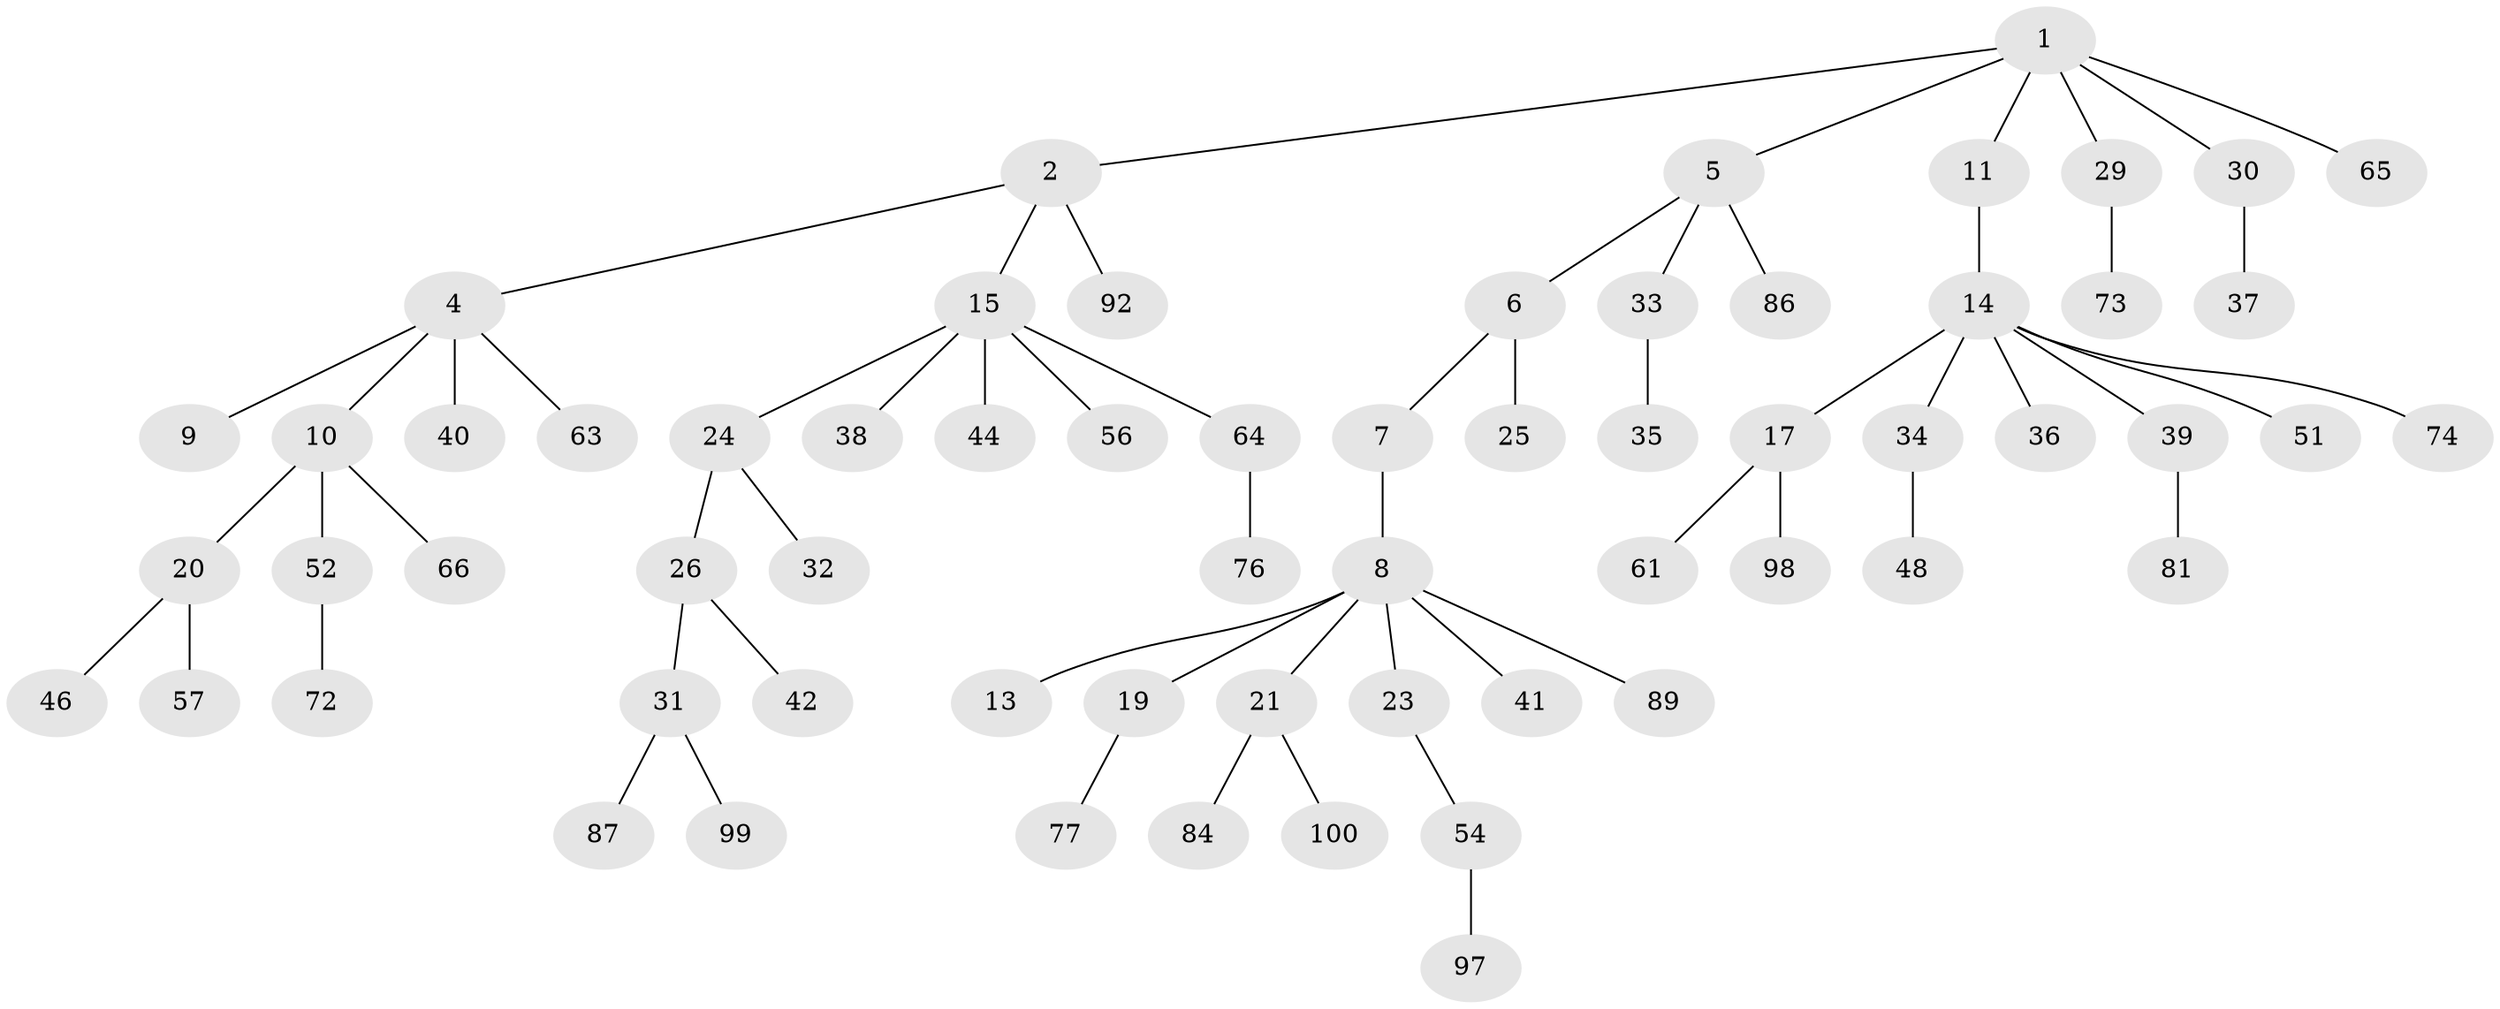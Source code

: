// original degree distribution, {3: 0.19, 4: 0.05, 5: 0.02, 6: 0.03, 1: 0.49, 2: 0.22}
// Generated by graph-tools (version 1.1) at 2025/38/02/21/25 10:38:55]
// undirected, 63 vertices, 62 edges
graph export_dot {
graph [start="1"]
  node [color=gray90,style=filled];
  1 [super="+3"];
  2 [super="+85"];
  4 [super="+22"];
  5 [super="+49"];
  6 [super="+27"];
  7 [super="+60"];
  8 [super="+12"];
  9;
  10 [super="+47"];
  11 [super="+43"];
  13 [super="+71"];
  14 [super="+18"];
  15 [super="+16"];
  17 [super="+70"];
  19 [super="+50"];
  20 [super="+45"];
  21 [super="+28"];
  23 [super="+55"];
  24 [super="+58"];
  25;
  26 [super="+59"];
  29 [super="+68"];
  30 [super="+88"];
  31 [super="+67"];
  32;
  33;
  34 [super="+78"];
  35 [super="+90"];
  36;
  37;
  38 [super="+95"];
  39 [super="+96"];
  40 [super="+91"];
  41 [super="+69"];
  42;
  44;
  46;
  48;
  51 [super="+53"];
  52 [super="+62"];
  54 [super="+75"];
  56;
  57;
  61;
  63 [super="+93"];
  64 [super="+80"];
  65 [super="+79"];
  66;
  72;
  73 [super="+82"];
  74;
  76 [super="+94"];
  77;
  81 [super="+83"];
  84;
  86;
  87;
  89;
  92;
  97;
  98;
  99;
  100;
  1 -- 2;
  1 -- 11;
  1 -- 65;
  1 -- 5;
  1 -- 29;
  1 -- 30;
  2 -- 4;
  2 -- 15;
  2 -- 92;
  4 -- 9;
  4 -- 10;
  4 -- 40;
  4 -- 63;
  5 -- 6;
  5 -- 33;
  5 -- 86;
  6 -- 7;
  6 -- 25;
  7 -- 8;
  8 -- 89;
  8 -- 19;
  8 -- 21;
  8 -- 23;
  8 -- 41;
  8 -- 13;
  10 -- 20;
  10 -- 52;
  10 -- 66;
  11 -- 14;
  14 -- 17;
  14 -- 34;
  14 -- 39;
  14 -- 74;
  14 -- 51;
  14 -- 36;
  15 -- 44;
  15 -- 56;
  15 -- 64;
  15 -- 24;
  15 -- 38;
  17 -- 61;
  17 -- 98;
  19 -- 77;
  20 -- 57;
  20 -- 46;
  21 -- 84;
  21 -- 100;
  23 -- 54;
  24 -- 26;
  24 -- 32;
  26 -- 31;
  26 -- 42;
  29 -- 73;
  30 -- 37;
  31 -- 99;
  31 -- 87;
  33 -- 35;
  34 -- 48;
  39 -- 81;
  52 -- 72;
  54 -- 97;
  64 -- 76;
}

